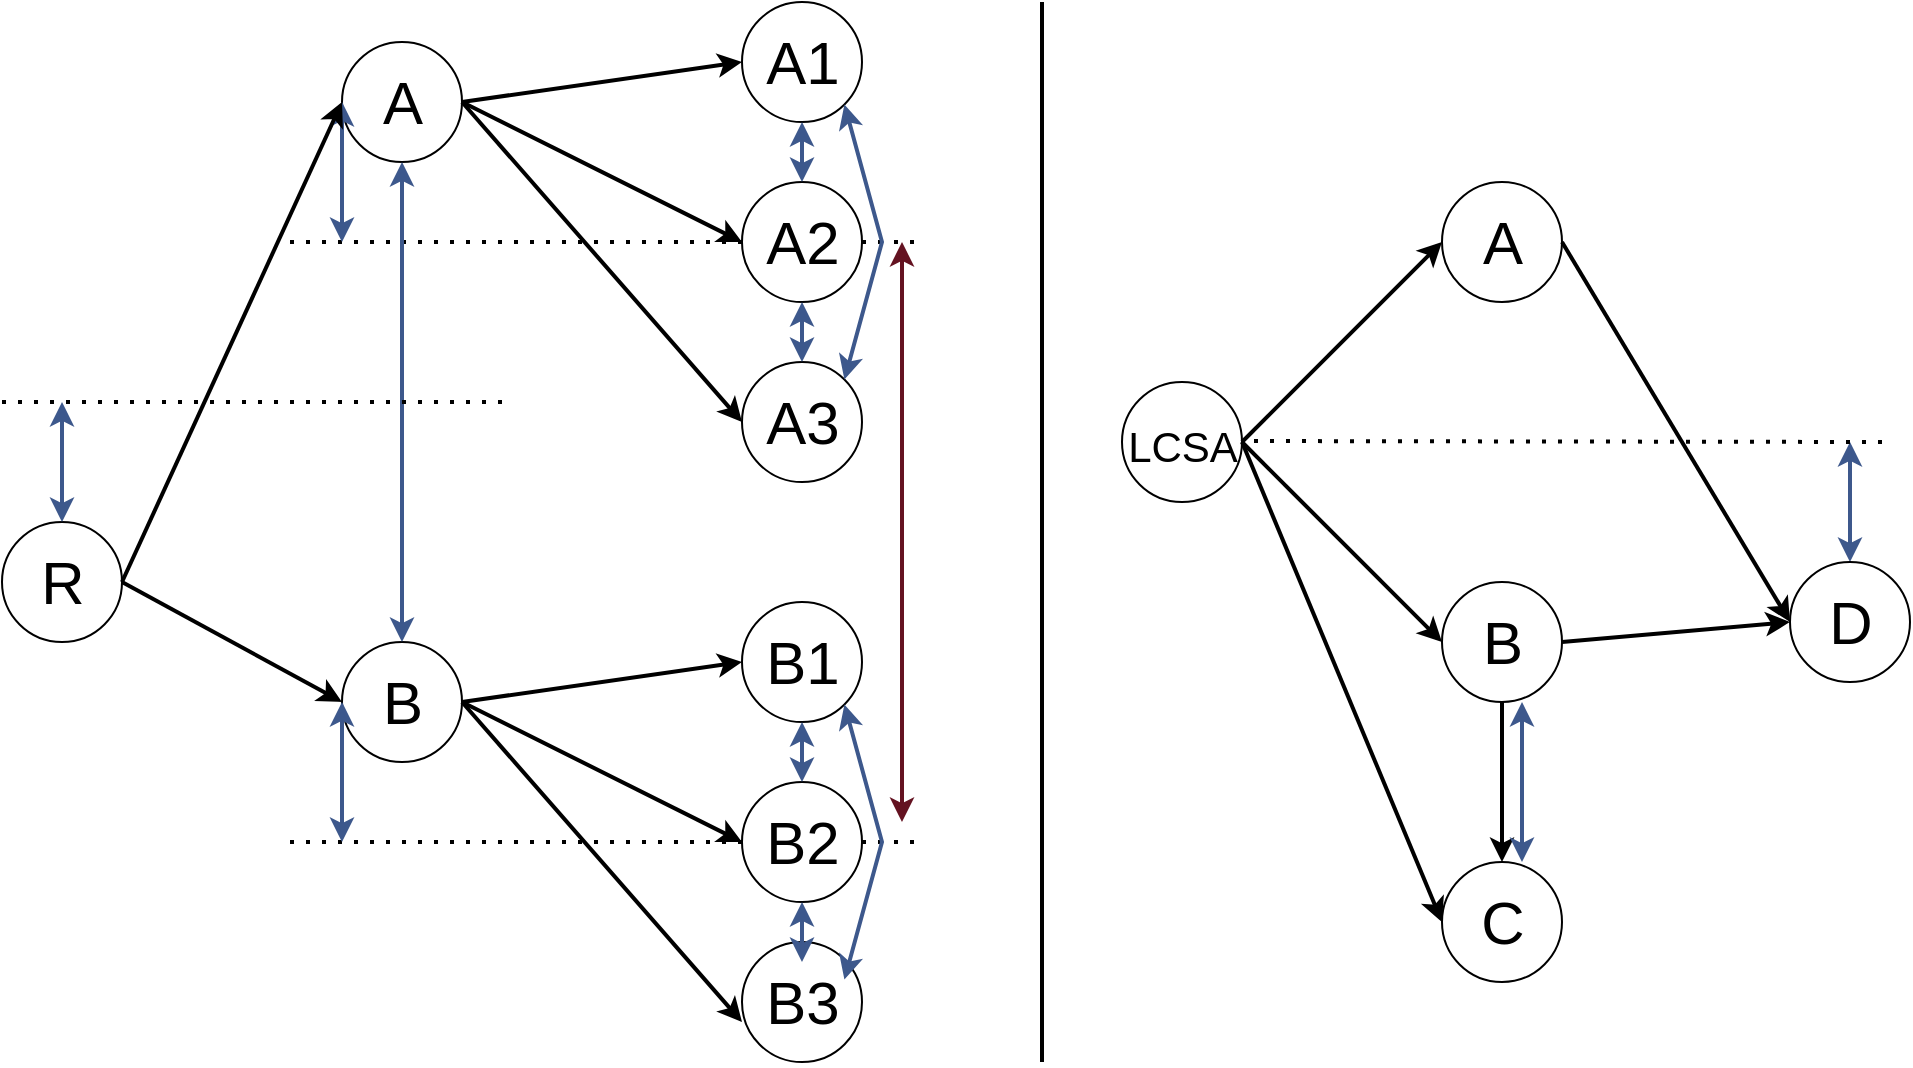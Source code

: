 <mxfile version="20.7.4" type="device"><diagram id="lsnJf1uxBmpQhp7So3ME" name="Seite-1"><mxGraphModel dx="1195" dy="728" grid="1" gridSize="10" guides="1" tooltips="1" connect="1" arrows="1" fold="1" page="1" pageScale="1" pageWidth="827" pageHeight="1169" math="0" shadow="0"><root><mxCell id="0"/><mxCell id="1" parent="0"/><mxCell id="ztygvkJMGY0ChGMhsqRW-8" value="" style="rounded=0;orthogonalLoop=1;jettySize=auto;exitX=1;exitY=0.5;exitDx=0;exitDy=0;entryX=0;entryY=0.5;entryDx=0;entryDy=0;fontSize=30;strokeWidth=2;html=1;verticalAlign=middle;align=center;spacing=0;spacingTop=0;" parent="1" source="ztygvkJMGY0ChGMhsqRW-1" target="ztygvkJMGY0ChGMhsqRW-5" edge="1"><mxGeometry relative="1" as="geometry"/></mxCell><mxCell id="ztygvkJMGY0ChGMhsqRW-1" value="A" style="ellipse;aspect=fixed;fillColor=default;verticalAlign=middle;horizontal=1;align=center;labelPosition=center;verticalLabelPosition=middle;html=1;fontSize=30;spacing=0;spacingTop=0;" parent="1" vertex="1"><mxGeometry x="200" y="100" width="60" height="60" as="geometry"/></mxCell><mxCell id="ztygvkJMGY0ChGMhsqRW-5" value="A1" style="ellipse;aspect=fixed;fillColor=default;verticalAlign=middle;horizontal=1;align=center;labelPosition=center;verticalLabelPosition=middle;html=1;fontSize=30;spacing=0;spacingTop=0;" parent="1" vertex="1"><mxGeometry x="400" y="80" width="60" height="60" as="geometry"/></mxCell><mxCell id="qVJv_R_bCQuQ3zUW4l0p-1" value="A2" style="ellipse;aspect=fixed;fillColor=default;verticalAlign=middle;horizontal=1;align=center;labelPosition=center;verticalLabelPosition=middle;html=1;fontSize=30;spacing=0;spacingTop=0;" parent="1" vertex="1"><mxGeometry x="400" y="170" width="60" height="60" as="geometry"/></mxCell><mxCell id="qVJv_R_bCQuQ3zUW4l0p-2" value="A3" style="ellipse;aspect=fixed;fillColor=default;verticalAlign=middle;horizontal=1;align=center;labelPosition=center;verticalLabelPosition=middle;html=1;fontSize=30;spacing=0;spacingTop=0;" parent="1" vertex="1"><mxGeometry x="400" y="260" width="60" height="60" as="geometry"/></mxCell><mxCell id="qVJv_R_bCQuQ3zUW4l0p-4" value="" style="rounded=0;orthogonalLoop=1;jettySize=auto;exitX=1;exitY=0.5;exitDx=0;exitDy=0;entryX=0;entryY=0.5;entryDx=0;entryDy=0;fontSize=30;strokeWidth=2;html=1;verticalAlign=middle;align=center;spacing=0;spacingTop=0;" parent="1" source="ztygvkJMGY0ChGMhsqRW-1" target="qVJv_R_bCQuQ3zUW4l0p-1" edge="1"><mxGeometry relative="1" as="geometry"><mxPoint x="270" y="210" as="sourcePoint"/><mxPoint x="410" y="120" as="targetPoint"/></mxGeometry></mxCell><mxCell id="qVJv_R_bCQuQ3zUW4l0p-5" value="" style="rounded=0;orthogonalLoop=1;jettySize=auto;entryX=0;entryY=0.5;entryDx=0;entryDy=0;fontSize=30;strokeWidth=2;exitX=1;exitY=0.5;exitDx=0;exitDy=0;html=1;verticalAlign=middle;align=center;spacing=0;spacingTop=0;" parent="1" source="ztygvkJMGY0ChGMhsqRW-1" target="qVJv_R_bCQuQ3zUW4l0p-2" edge="1"><mxGeometry relative="1" as="geometry"><mxPoint x="260" y="200" as="sourcePoint"/><mxPoint x="420" y="130" as="targetPoint"/></mxGeometry></mxCell><mxCell id="qVJv_R_bCQuQ3zUW4l0p-8" value="" style="endArrow=none;dashed=1;dashPattern=1 3;strokeWidth=2;rounded=0;fontSize=30;exitX=0;exitY=0.5;exitDx=0;exitDy=0;html=1;verticalAlign=middle;align=center;spacing=0;spacingTop=0;" parent="1" source="qVJv_R_bCQuQ3zUW4l0p-1" edge="1"><mxGeometry width="50" height="50" relative="1" as="geometry"><mxPoint x="200" y="199.66" as="sourcePoint"/><mxPoint x="170" y="200" as="targetPoint"/></mxGeometry></mxCell><mxCell id="qVJv_R_bCQuQ3zUW4l0p-9" value="" style="endArrow=none;dashed=1;dashPattern=1 3;strokeWidth=2;rounded=0;fontSize=30;exitX=1;exitY=0.5;exitDx=0;exitDy=0;html=1;verticalAlign=middle;align=center;spacing=0;spacingTop=0;" parent="1" source="qVJv_R_bCQuQ3zUW4l0p-1" edge="1"><mxGeometry width="50" height="50" relative="1" as="geometry"><mxPoint x="410" y="210" as="sourcePoint"/><mxPoint x="490" y="200" as="targetPoint"/></mxGeometry></mxCell><mxCell id="qVJv_R_bCQuQ3zUW4l0p-10" value="" style="endArrow=classic;startArrow=classic;rounded=0;strokeWidth=2;fontSize=30;entryX=0;entryY=0.5;entryDx=0;entryDy=0;fillColor=#ffe6cc;strokeColor=#3D588C;html=1;verticalAlign=middle;align=center;spacing=0;spacingTop=0;" parent="1" target="ztygvkJMGY0ChGMhsqRW-1" edge="1"><mxGeometry width="50" height="50" relative="1" as="geometry"><mxPoint x="200" y="200" as="sourcePoint"/><mxPoint x="490" y="280" as="targetPoint"/></mxGeometry></mxCell><mxCell id="qVJv_R_bCQuQ3zUW4l0p-11" value="" style="endArrow=classic;startArrow=classic;rounded=0;strokeWidth=2;fontSize=30;entryX=0.5;entryY=1;entryDx=0;entryDy=0;fillColor=#ffe6cc;strokeColor=#3D588C;exitX=0.5;exitY=0;exitDx=0;exitDy=0;html=1;verticalAlign=middle;align=center;spacing=0;spacingTop=0;" parent="1" source="qVJv_R_bCQuQ3zUW4l0p-1" target="ztygvkJMGY0ChGMhsqRW-5" edge="1"><mxGeometry width="50" height="50" relative="1" as="geometry"><mxPoint x="210" y="210" as="sourcePoint"/><mxPoint x="210" y="140" as="targetPoint"/></mxGeometry></mxCell><mxCell id="qVJv_R_bCQuQ3zUW4l0p-12" value="" style="endArrow=classic;startArrow=classic;rounded=0;strokeWidth=2;fontSize=30;entryX=0.5;entryY=1;entryDx=0;entryDy=0;fillColor=#ffe6cc;strokeColor=#3D588C;html=1;verticalAlign=middle;align=center;spacing=0;spacingTop=0;" parent="1" source="qVJv_R_bCQuQ3zUW4l0p-2" target="qVJv_R_bCQuQ3zUW4l0p-1" edge="1"><mxGeometry width="50" height="50" relative="1" as="geometry"><mxPoint x="440" y="180" as="sourcePoint"/><mxPoint x="440" y="150" as="targetPoint"/></mxGeometry></mxCell><mxCell id="qVJv_R_bCQuQ3zUW4l0p-13" value="" style="endArrow=classic;startArrow=classic;rounded=0;strokeWidth=2;fontSize=30;entryX=1;entryY=1;entryDx=0;entryDy=0;fillColor=#ffe6cc;strokeColor=#3D588C;exitX=1;exitY=0;exitDx=0;exitDy=0;html=1;verticalAlign=middle;align=center;spacing=0;spacingTop=0;" parent="1" source="qVJv_R_bCQuQ3zUW4l0p-2" target="ztygvkJMGY0ChGMhsqRW-5" edge="1"><mxGeometry width="50" height="50" relative="1" as="geometry"><mxPoint x="440" y="180" as="sourcePoint"/><mxPoint x="440" y="150" as="targetPoint"/><Array as="points"><mxPoint x="470" y="200"/></Array></mxGeometry></mxCell><mxCell id="qVJv_R_bCQuQ3zUW4l0p-15" value="" style="rounded=0;orthogonalLoop=1;jettySize=auto;exitX=1;exitY=0.5;exitDx=0;exitDy=0;entryX=0;entryY=0.5;entryDx=0;entryDy=0;fontSize=30;strokeWidth=2;html=1;verticalAlign=middle;align=center;spacing=0;spacingTop=0;" parent="1" source="qVJv_R_bCQuQ3zUW4l0p-16" target="qVJv_R_bCQuQ3zUW4l0p-17" edge="1"><mxGeometry relative="1" as="geometry"/></mxCell><mxCell id="qVJv_R_bCQuQ3zUW4l0p-16" value="B" style="ellipse;aspect=fixed;fillColor=default;verticalAlign=middle;horizontal=1;align=center;labelPosition=center;verticalLabelPosition=middle;html=1;fontSize=30;spacing=0;spacingTop=0;" parent="1" vertex="1"><mxGeometry x="200" y="400" width="60" height="60" as="geometry"/></mxCell><mxCell id="qVJv_R_bCQuQ3zUW4l0p-17" value="B1" style="ellipse;aspect=fixed;fillColor=default;verticalAlign=middle;horizontal=1;align=center;labelPosition=center;verticalLabelPosition=middle;html=1;fontSize=30;spacing=0;spacingTop=0;" parent="1" vertex="1"><mxGeometry x="400" y="380" width="60" height="60" as="geometry"/></mxCell><mxCell id="qVJv_R_bCQuQ3zUW4l0p-18" value="B2" style="ellipse;aspect=fixed;fillColor=default;verticalAlign=middle;horizontal=1;align=center;labelPosition=center;verticalLabelPosition=middle;html=1;fontSize=30;spacing=0;spacingTop=0;" parent="1" vertex="1"><mxGeometry x="400" y="470" width="60" height="60" as="geometry"/></mxCell><mxCell id="qVJv_R_bCQuQ3zUW4l0p-19" value="B3" style="ellipse;aspect=fixed;fillColor=default;verticalAlign=middle;horizontal=1;align=center;labelPosition=center;verticalLabelPosition=middle;html=1;fontSize=30;spacing=0;spacingTop=0;" parent="1" vertex="1"><mxGeometry x="400" y="550" width="60" height="60" as="geometry"/></mxCell><mxCell id="qVJv_R_bCQuQ3zUW4l0p-20" value="" style="rounded=0;orthogonalLoop=1;jettySize=auto;exitX=1;exitY=0.5;exitDx=0;exitDy=0;entryX=0;entryY=0.5;entryDx=0;entryDy=0;fontSize=30;strokeWidth=2;html=1;verticalAlign=middle;align=center;spacing=0;spacingTop=0;" parent="1" source="qVJv_R_bCQuQ3zUW4l0p-16" target="qVJv_R_bCQuQ3zUW4l0p-18" edge="1"><mxGeometry relative="1" as="geometry"><mxPoint x="270" y="510" as="sourcePoint"/><mxPoint x="410" y="420" as="targetPoint"/></mxGeometry></mxCell><mxCell id="qVJv_R_bCQuQ3zUW4l0p-21" value="" style="rounded=0;orthogonalLoop=1;jettySize=auto;entryX=0;entryY=0.5;entryDx=0;entryDy=0;fontSize=30;strokeWidth=2;exitX=1;exitY=0.5;exitDx=0;exitDy=0;html=1;verticalAlign=middle;align=center;spacing=0;spacingTop=0;" parent="1" source="qVJv_R_bCQuQ3zUW4l0p-16" edge="1"><mxGeometry relative="1" as="geometry"><mxPoint x="260" y="500" as="sourcePoint"/><mxPoint x="400.0" y="590" as="targetPoint"/></mxGeometry></mxCell><mxCell id="qVJv_R_bCQuQ3zUW4l0p-22" value="" style="endArrow=none;dashed=1;dashPattern=1 3;strokeWidth=2;rounded=0;fontSize=30;exitX=0;exitY=0.5;exitDx=0;exitDy=0;html=1;verticalAlign=middle;align=center;spacing=0;spacingTop=0;" parent="1" source="qVJv_R_bCQuQ3zUW4l0p-18" edge="1"><mxGeometry width="50" height="50" relative="1" as="geometry"><mxPoint x="200" y="499.66" as="sourcePoint"/><mxPoint x="170" y="500" as="targetPoint"/></mxGeometry></mxCell><mxCell id="qVJv_R_bCQuQ3zUW4l0p-23" value="" style="endArrow=none;dashed=1;dashPattern=1 3;strokeWidth=2;rounded=0;fontSize=30;exitX=1;exitY=0.5;exitDx=0;exitDy=0;html=1;verticalAlign=middle;align=center;spacing=0;spacingTop=0;" parent="1" source="qVJv_R_bCQuQ3zUW4l0p-18" edge="1"><mxGeometry width="50" height="50" relative="1" as="geometry"><mxPoint x="410" y="510" as="sourcePoint"/><mxPoint x="490.0" y="500" as="targetPoint"/></mxGeometry></mxCell><mxCell id="qVJv_R_bCQuQ3zUW4l0p-24" value="" style="endArrow=classic;startArrow=classic;rounded=0;strokeWidth=2;fontSize=30;entryX=0;entryY=0.5;entryDx=0;entryDy=0;fillColor=#ffe6cc;strokeColor=#3D588C;html=1;verticalAlign=middle;align=center;spacing=0;spacingTop=0;" parent="1" target="qVJv_R_bCQuQ3zUW4l0p-16" edge="1"><mxGeometry width="50" height="50" relative="1" as="geometry"><mxPoint x="200" y="500" as="sourcePoint"/><mxPoint x="490" y="580" as="targetPoint"/></mxGeometry></mxCell><mxCell id="qVJv_R_bCQuQ3zUW4l0p-25" value="" style="endArrow=classic;startArrow=classic;rounded=0;strokeWidth=2;fontSize=30;entryX=0.5;entryY=1;entryDx=0;entryDy=0;fillColor=#ffe6cc;strokeColor=#3D588C;exitX=0.5;exitY=0;exitDx=0;exitDy=0;html=1;verticalAlign=middle;align=center;spacing=0;spacingTop=0;" parent="1" source="qVJv_R_bCQuQ3zUW4l0p-18" target="qVJv_R_bCQuQ3zUW4l0p-17" edge="1"><mxGeometry width="50" height="50" relative="1" as="geometry"><mxPoint x="210" y="510" as="sourcePoint"/><mxPoint x="210" y="440" as="targetPoint"/></mxGeometry></mxCell><mxCell id="qVJv_R_bCQuQ3zUW4l0p-26" value="" style="endArrow=classic;startArrow=classic;rounded=0;strokeWidth=2;fontSize=30;entryX=0.5;entryY=1;entryDx=0;entryDy=0;fillColor=#ffe6cc;strokeColor=#3D588C;html=1;verticalAlign=middle;align=center;spacing=0;spacingTop=0;" parent="1" target="qVJv_R_bCQuQ3zUW4l0p-18" edge="1"><mxGeometry width="50" height="50" relative="1" as="geometry"><mxPoint x="430.0" y="560" as="sourcePoint"/><mxPoint x="440" y="450" as="targetPoint"/></mxGeometry></mxCell><mxCell id="qVJv_R_bCQuQ3zUW4l0p-27" value="" style="endArrow=classic;startArrow=classic;rounded=0;strokeWidth=2;fontSize=30;entryX=1;entryY=1;entryDx=0;entryDy=0;fillColor=#ffe6cc;strokeColor=#3D588C;exitX=1;exitY=0;exitDx=0;exitDy=0;html=1;verticalAlign=middle;align=center;spacing=0;spacingTop=0;" parent="1" target="qVJv_R_bCQuQ3zUW4l0p-17" edge="1"><mxGeometry width="50" height="50" relative="1" as="geometry"><mxPoint x="451.213" y="568.787" as="sourcePoint"/><mxPoint x="440" y="450" as="targetPoint"/><Array as="points"><mxPoint x="470" y="500"/></Array></mxGeometry></mxCell><mxCell id="qVJv_R_bCQuQ3zUW4l0p-28" value="" style="endArrow=classic;startArrow=classic;rounded=0;strokeColor=#641221;strokeWidth=2;fontSize=30;html=1;verticalAlign=middle;align=center;spacing=0;spacingTop=0;" parent="1" edge="1"><mxGeometry width="50" height="50" relative="1" as="geometry"><mxPoint x="480" y="490" as="sourcePoint"/><mxPoint x="480" y="200" as="targetPoint"/></mxGeometry></mxCell><mxCell id="qVJv_R_bCQuQ3zUW4l0p-29" value="R" style="ellipse;aspect=fixed;fillColor=default;verticalAlign=middle;horizontal=1;align=center;labelPosition=center;verticalLabelPosition=middle;html=1;fontSize=30;spacing=0;spacingTop=0;" parent="1" vertex="1"><mxGeometry x="30" y="340" width="60" height="60" as="geometry"/></mxCell><mxCell id="qVJv_R_bCQuQ3zUW4l0p-30" value="" style="rounded=0;orthogonalLoop=1;jettySize=auto;exitX=1;exitY=0.5;exitDx=0;exitDy=0;entryX=0;entryY=0.5;entryDx=0;entryDy=0;fontSize=30;strokeWidth=2;html=1;verticalAlign=middle;align=center;spacing=0;spacingTop=0;" parent="1" source="qVJv_R_bCQuQ3zUW4l0p-29" target="ztygvkJMGY0ChGMhsqRW-1" edge="1"><mxGeometry relative="1" as="geometry"><mxPoint x="140" y="290" as="sourcePoint"/><mxPoint x="280" y="270" as="targetPoint"/></mxGeometry></mxCell><mxCell id="qVJv_R_bCQuQ3zUW4l0p-31" value="" style="rounded=0;orthogonalLoop=1;jettySize=auto;exitX=1;exitY=0.5;exitDx=0;exitDy=0;entryX=0;entryY=0.5;entryDx=0;entryDy=0;fontSize=30;strokeWidth=2;html=1;verticalAlign=middle;align=center;spacing=0;spacingTop=0;" parent="1" source="qVJv_R_bCQuQ3zUW4l0p-29" target="qVJv_R_bCQuQ3zUW4l0p-16" edge="1"><mxGeometry relative="1" as="geometry"><mxPoint x="90.0" y="330" as="sourcePoint"/><mxPoint x="160" y="140" as="targetPoint"/></mxGeometry></mxCell><mxCell id="qVJv_R_bCQuQ3zUW4l0p-32" value="" style="endArrow=classic;startArrow=classic;rounded=0;strokeWidth=2;fontSize=30;entryX=0.5;entryY=1;entryDx=0;entryDy=0;fillColor=#ffe6cc;strokeColor=#3D588C;exitX=0.5;exitY=0;exitDx=0;exitDy=0;html=1;verticalAlign=middle;align=center;spacing=0;spacingTop=0;" parent="1" source="qVJv_R_bCQuQ3zUW4l0p-16" target="ztygvkJMGY0ChGMhsqRW-1" edge="1"><mxGeometry x="-1" y="-76" width="50" height="50" relative="1" as="geometry"><mxPoint x="229.66" y="340" as="sourcePoint"/><mxPoint x="229.66" y="270" as="targetPoint"/><mxPoint x="-46" y="70" as="offset"/></mxGeometry></mxCell><mxCell id="qVJv_R_bCQuQ3zUW4l0p-33" value="" style="endArrow=none;dashed=1;dashPattern=1 3;strokeWidth=2;rounded=0;strokeColor=#000000;fontSize=30;html=1;verticalAlign=middle;align=center;spacing=0;spacingTop=0;" parent="1" edge="1"><mxGeometry width="50" height="50" relative="1" as="geometry"><mxPoint x="280" y="280" as="sourcePoint"/><mxPoint x="30" y="280" as="targetPoint"/></mxGeometry></mxCell><mxCell id="qVJv_R_bCQuQ3zUW4l0p-34" value="" style="endArrow=classic;startArrow=classic;rounded=0;strokeWidth=2;fontSize=30;fillColor=#ffe6cc;strokeColor=#3D588C;exitX=0.5;exitY=0;exitDx=0;exitDy=0;html=1;verticalAlign=middle;align=center;spacing=0;spacingTop=0;" parent="1" source="qVJv_R_bCQuQ3zUW4l0p-29" edge="1"><mxGeometry x="-1" y="175" width="50" height="50" relative="1" as="geometry"><mxPoint x="59.66" y="320" as="sourcePoint"/><mxPoint x="60" y="280" as="targetPoint"/><mxPoint x="25" y="90" as="offset"/></mxGeometry></mxCell><mxCell id="MJFx0JDZfd7ykJ_Qrbec-6" value="A" style="ellipse;aspect=fixed;fillColor=default;verticalAlign=middle;horizontal=1;align=center;labelPosition=center;verticalLabelPosition=middle;html=1;fontSize=30;spacing=0;spacingTop=0;" vertex="1" parent="1"><mxGeometry x="750" y="170" width="60" height="60" as="geometry"/></mxCell><mxCell id="MJFx0JDZfd7ykJ_Qrbec-7" value="" style="rounded=0;orthogonalLoop=1;jettySize=auto;entryX=0;entryY=0.5;entryDx=0;entryDy=0;fontSize=30;strokeWidth=2;exitX=1;exitY=0.5;exitDx=0;exitDy=0;html=1;verticalAlign=middle;align=center;spacing=0;spacingTop=0;" edge="1" parent="1" source="MJFx0JDZfd7ykJ_Qrbec-6" target="MJFx0JDZfd7ykJ_Qrbec-11"><mxGeometry relative="1" as="geometry"><mxPoint x="800" y="280" as="sourcePoint"/><mxPoint x="940" y="370" as="targetPoint"/></mxGeometry></mxCell><mxCell id="MJFx0JDZfd7ykJ_Qrbec-8" value="" style="endArrow=classic;startArrow=classic;rounded=0;strokeWidth=2;fontSize=30;fillColor=#ffe6cc;strokeColor=#3D588C;html=1;verticalAlign=middle;align=center;spacing=0;spacingTop=0;entryX=0.5;entryY=0;entryDx=0;entryDy=0;" edge="1" parent="1" target="MJFx0JDZfd7ykJ_Qrbec-11"><mxGeometry width="50" height="50" relative="1" as="geometry"><mxPoint x="954" y="300" as="sourcePoint"/><mxPoint x="754" y="210" as="targetPoint"/></mxGeometry></mxCell><mxCell id="MJFx0JDZfd7ykJ_Qrbec-9" value="" style="rounded=0;orthogonalLoop=1;jettySize=auto;exitX=1;exitY=0.5;exitDx=0;exitDy=0;entryX=0;entryY=0.5;entryDx=0;entryDy=0;fontSize=30;strokeWidth=2;html=1;verticalAlign=middle;align=center;spacing=0;spacingTop=0;" edge="1" parent="1" source="MJFx0JDZfd7ykJ_Qrbec-10" target="MJFx0JDZfd7ykJ_Qrbec-11"><mxGeometry relative="1" as="geometry"/></mxCell><mxCell id="MJFx0JDZfd7ykJ_Qrbec-10" value="B" style="ellipse;aspect=fixed;fillColor=default;verticalAlign=middle;horizontal=1;align=center;labelPosition=center;verticalLabelPosition=middle;html=1;fontSize=30;spacing=0;spacingTop=0;" vertex="1" parent="1"><mxGeometry x="750" y="370" width="60" height="60" as="geometry"/></mxCell><mxCell id="MJFx0JDZfd7ykJ_Qrbec-11" value="D" style="ellipse;aspect=fixed;fillColor=default;verticalAlign=middle;horizontal=1;align=center;labelPosition=center;verticalLabelPosition=middle;html=1;fontSize=30;spacing=0;spacingTop=0;" vertex="1" parent="1"><mxGeometry x="924" y="360" width="60" height="60" as="geometry"/></mxCell><mxCell id="MJFx0JDZfd7ykJ_Qrbec-12" value="&lt;p style=&quot;line-height: 110%;&quot;&gt;&lt;font style=&quot;font-size: 21px;&quot;&gt;LCSA&lt;/font&gt;&lt;/p&gt;" style="ellipse;aspect=fixed;fillColor=default;verticalAlign=middle;horizontal=1;align=center;labelPosition=center;verticalLabelPosition=middle;html=1;fontSize=30;spacing=0;spacingTop=0;" vertex="1" parent="1"><mxGeometry x="590" y="270" width="60" height="60" as="geometry"/></mxCell><mxCell id="MJFx0JDZfd7ykJ_Qrbec-13" value="" style="rounded=0;orthogonalLoop=1;jettySize=auto;exitX=1;exitY=0.5;exitDx=0;exitDy=0;entryX=0;entryY=0.5;entryDx=0;entryDy=0;fontSize=30;strokeWidth=2;html=1;verticalAlign=middle;align=center;spacing=0;spacingTop=0;" edge="1" parent="1" source="MJFx0JDZfd7ykJ_Qrbec-12" target="MJFx0JDZfd7ykJ_Qrbec-6"><mxGeometry relative="1" as="geometry"><mxPoint x="680" y="370" as="sourcePoint"/><mxPoint x="820" y="350" as="targetPoint"/></mxGeometry></mxCell><mxCell id="MJFx0JDZfd7ykJ_Qrbec-14" value="" style="rounded=0;orthogonalLoop=1;jettySize=auto;exitX=1;exitY=0.5;exitDx=0;exitDy=0;entryX=0;entryY=0.5;entryDx=0;entryDy=0;fontSize=30;strokeWidth=2;html=1;verticalAlign=middle;align=center;spacing=0;spacingTop=0;" edge="1" parent="1" source="MJFx0JDZfd7ykJ_Qrbec-12" target="MJFx0JDZfd7ykJ_Qrbec-10"><mxGeometry relative="1" as="geometry"><mxPoint x="630.0" y="380" as="sourcePoint"/><mxPoint x="700" y="190" as="targetPoint"/></mxGeometry></mxCell><mxCell id="MJFx0JDZfd7ykJ_Qrbec-15" value="" style="endArrow=none;dashed=1;dashPattern=1 3;strokeWidth=2;rounded=0;strokeColor=#000000;fontSize=30;html=1;verticalAlign=middle;align=center;spacing=0;spacingTop=0;" edge="1" parent="1"><mxGeometry width="50" height="50" relative="1" as="geometry"><mxPoint x="970" y="300" as="sourcePoint"/><mxPoint x="650" y="299.5" as="targetPoint"/></mxGeometry></mxCell><mxCell id="MJFx0JDZfd7ykJ_Qrbec-16" value="C" style="ellipse;aspect=fixed;fillColor=default;verticalAlign=middle;horizontal=1;align=center;labelPosition=center;verticalLabelPosition=middle;html=1;fontSize=30;spacing=0;spacingTop=0;" vertex="1" parent="1"><mxGeometry x="750" y="510" width="60" height="60" as="geometry"/></mxCell><mxCell id="MJFx0JDZfd7ykJ_Qrbec-17" value="" style="rounded=0;orthogonalLoop=1;jettySize=auto;exitX=0.5;exitY=1;exitDx=0;exitDy=0;entryX=0.5;entryY=0;entryDx=0;entryDy=0;fontSize=30;strokeWidth=2;html=1;verticalAlign=middle;align=center;spacing=0;spacingTop=0;" edge="1" parent="1" source="MJFx0JDZfd7ykJ_Qrbec-10" target="MJFx0JDZfd7ykJ_Qrbec-16"><mxGeometry relative="1" as="geometry"><mxPoint x="660" y="310" as="sourcePoint"/><mxPoint x="760" y="410" as="targetPoint"/></mxGeometry></mxCell><mxCell id="MJFx0JDZfd7ykJ_Qrbec-18" value="" style="rounded=0;orthogonalLoop=1;jettySize=auto;entryX=0;entryY=0.5;entryDx=0;entryDy=0;fontSize=30;strokeWidth=2;html=1;verticalAlign=middle;align=center;spacing=0;spacingTop=0;" edge="1" parent="1" target="MJFx0JDZfd7ykJ_Qrbec-16"><mxGeometry relative="1" as="geometry"><mxPoint x="650" y="300" as="sourcePoint"/><mxPoint x="790" y="520" as="targetPoint"/></mxGeometry></mxCell><mxCell id="MJFx0JDZfd7ykJ_Qrbec-19" value="" style="endArrow=classic;startArrow=classic;rounded=0;strokeWidth=2;fontSize=30;fillColor=#ffe6cc;strokeColor=#3D588C;html=1;verticalAlign=middle;align=center;spacing=0;spacingTop=0;entryX=0.5;entryY=0;entryDx=0;entryDy=0;" edge="1" parent="1"><mxGeometry x="1" y="-187" width="50" height="50" relative="1" as="geometry"><mxPoint x="790" y="430" as="sourcePoint"/><mxPoint x="790" y="510" as="targetPoint"/><mxPoint x="23" y="90" as="offset"/></mxGeometry></mxCell><mxCell id="MJFx0JDZfd7ykJ_Qrbec-20" value="" style="endArrow=none;html=1;rounded=0;fontSize=21;strokeWidth=2;" edge="1" parent="1"><mxGeometry width="50" height="50" relative="1" as="geometry"><mxPoint x="550" y="610" as="sourcePoint"/><mxPoint x="550" y="80" as="targetPoint"/></mxGeometry></mxCell></root></mxGraphModel></diagram></mxfile>